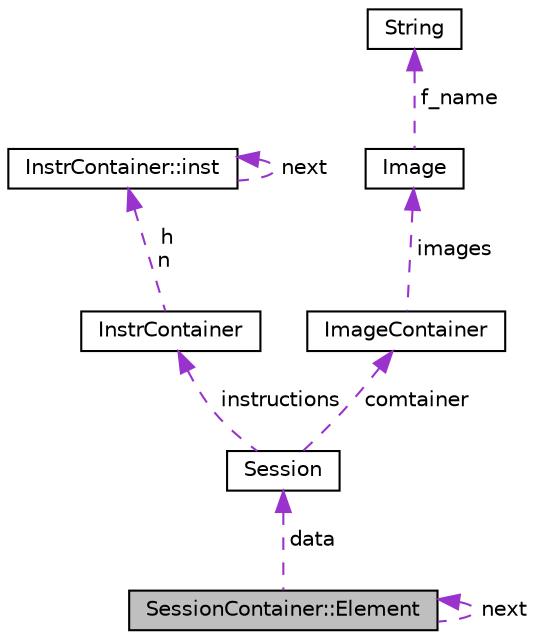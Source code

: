 digraph "SessionContainer::Element"
{
 // LATEX_PDF_SIZE
  edge [fontname="Helvetica",fontsize="10",labelfontname="Helvetica",labelfontsize="10"];
  node [fontname="Helvetica",fontsize="10",shape=record];
  Node1 [label="SessionContainer::Element",height=0.2,width=0.4,color="black", fillcolor="grey75", style="filled", fontcolor="black",tooltip=" "];
  Node1 -> Node1 [dir="back",color="darkorchid3",fontsize="10",style="dashed",label=" next" ,fontname="Helvetica"];
  Node2 -> Node1 [dir="back",color="darkorchid3",fontsize="10",style="dashed",label=" data" ,fontname="Helvetica"];
  Node2 [label="Session",height=0.2,width=0.4,color="black", fillcolor="white", style="filled",URL="$class_session.html",tooltip=" "];
  Node3 -> Node2 [dir="back",color="darkorchid3",fontsize="10",style="dashed",label=" instructions" ,fontname="Helvetica"];
  Node3 [label="InstrContainer",height=0.2,width=0.4,color="black", fillcolor="white", style="filled",URL="$class_instr_container.html",tooltip=" "];
  Node4 -> Node3 [dir="back",color="darkorchid3",fontsize="10",style="dashed",label=" h\nn" ,fontname="Helvetica"];
  Node4 [label="InstrContainer::inst",height=0.2,width=0.4,color="black", fillcolor="white", style="filled",URL="$struct_instr_container_1_1inst.html",tooltip=" "];
  Node4 -> Node4 [dir="back",color="darkorchid3",fontsize="10",style="dashed",label=" next" ,fontname="Helvetica"];
  Node5 -> Node2 [dir="back",color="darkorchid3",fontsize="10",style="dashed",label=" comtainer" ,fontname="Helvetica"];
  Node5 [label="ImageContainer",height=0.2,width=0.4,color="black", fillcolor="white", style="filled",URL="$class_image_container.html",tooltip=" "];
  Node6 -> Node5 [dir="back",color="darkorchid3",fontsize="10",style="dashed",label=" images" ,fontname="Helvetica"];
  Node6 [label="Image",height=0.2,width=0.4,color="black", fillcolor="white", style="filled",URL="$class_image.html",tooltip=" "];
  Node7 -> Node6 [dir="back",color="darkorchid3",fontsize="10",style="dashed",label=" f_name" ,fontname="Helvetica"];
  Node7 [label="String",height=0.2,width=0.4,color="black", fillcolor="white", style="filled",URL="$class_string.html",tooltip=" "];
}
